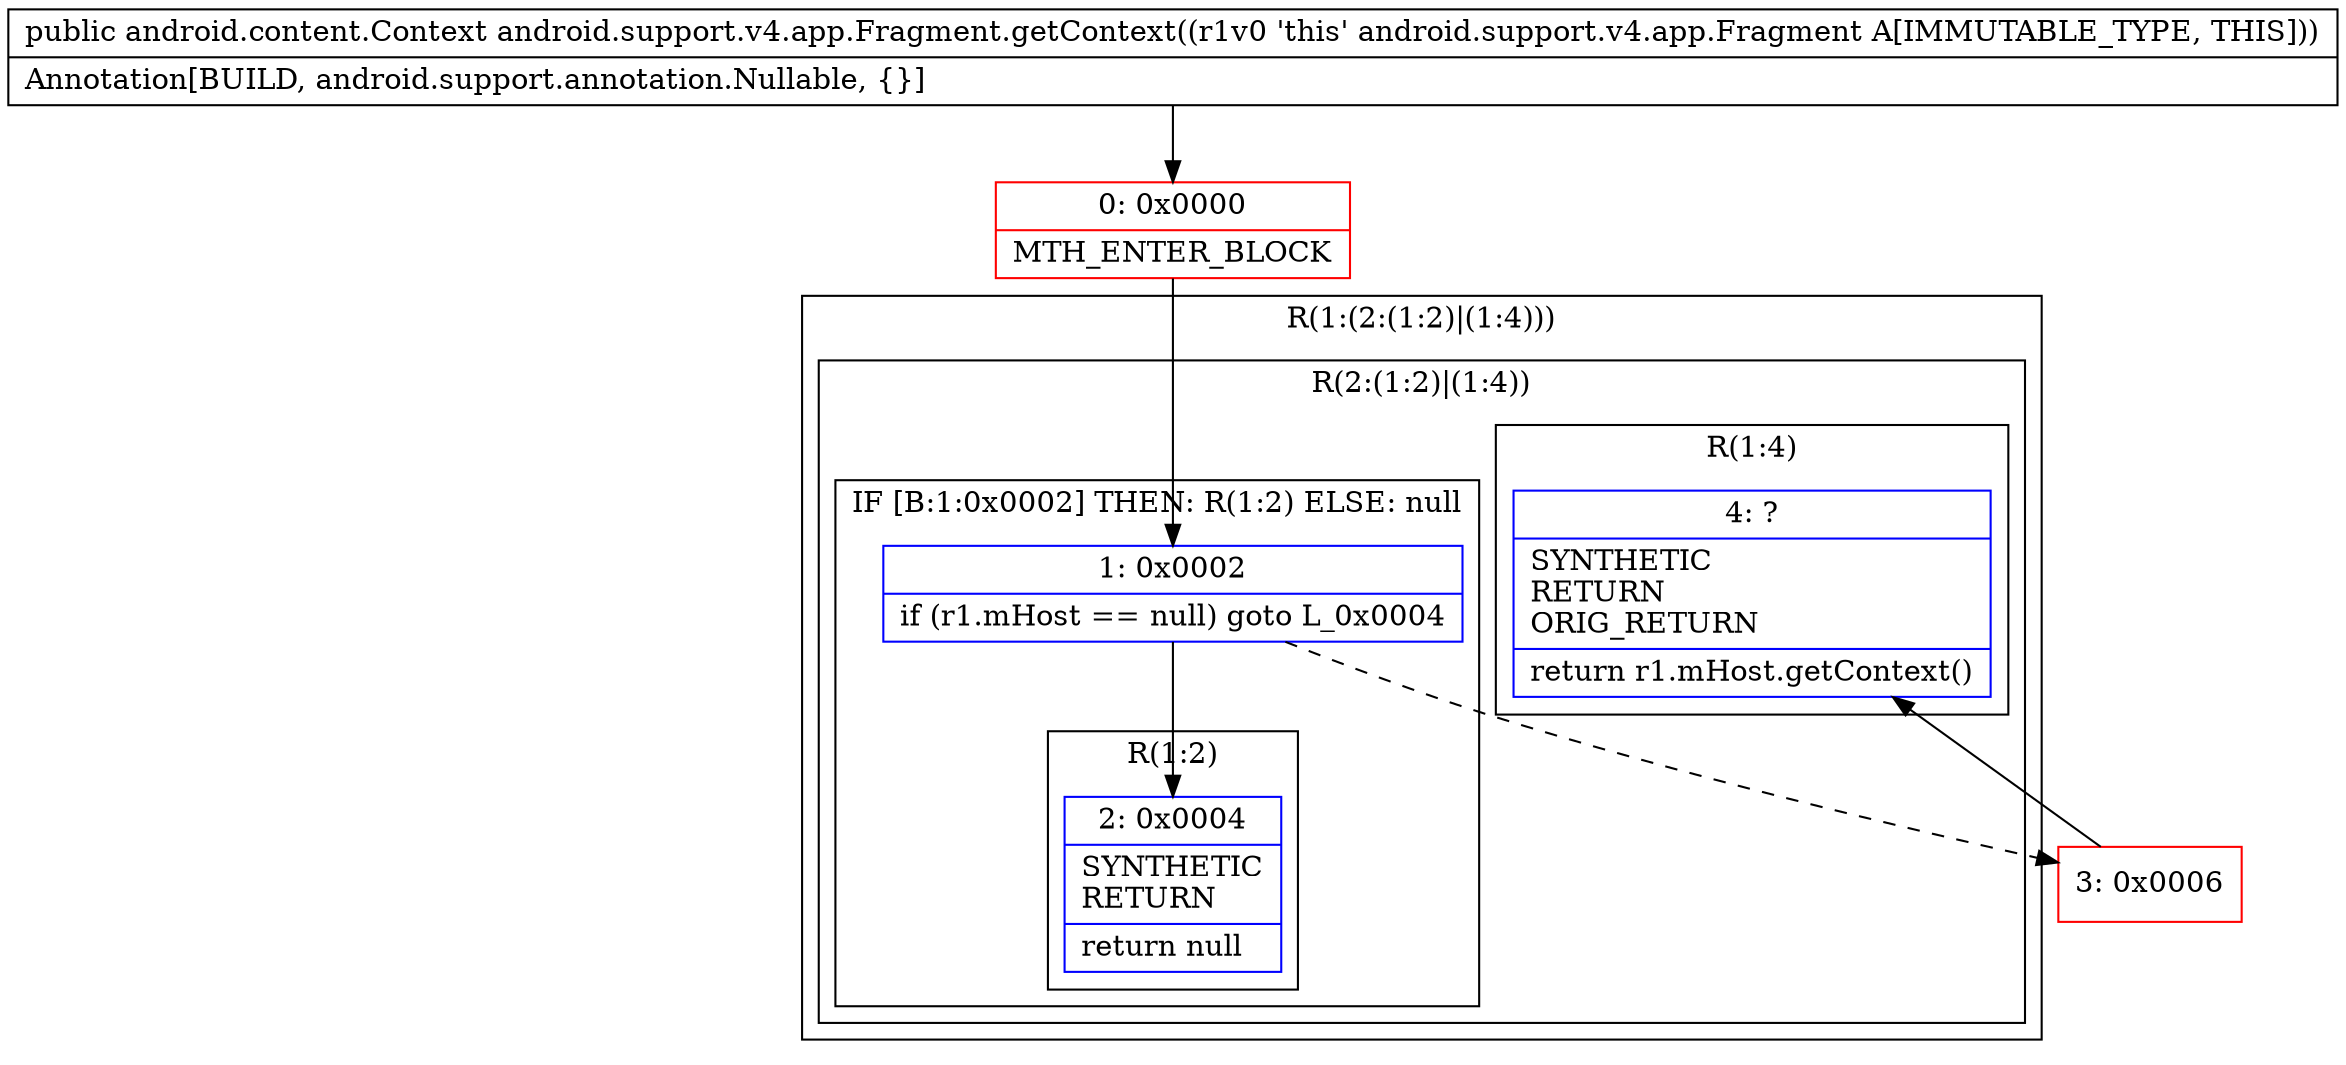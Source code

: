 digraph "CFG forandroid.support.v4.app.Fragment.getContext()Landroid\/content\/Context;" {
subgraph cluster_Region_295897741 {
label = "R(1:(2:(1:2)|(1:4)))";
node [shape=record,color=blue];
subgraph cluster_Region_1531936405 {
label = "R(2:(1:2)|(1:4))";
node [shape=record,color=blue];
subgraph cluster_IfRegion_1893469909 {
label = "IF [B:1:0x0002] THEN: R(1:2) ELSE: null";
node [shape=record,color=blue];
Node_1 [shape=record,label="{1\:\ 0x0002|if (r1.mHost == null) goto L_0x0004\l}"];
subgraph cluster_Region_1028470937 {
label = "R(1:2)";
node [shape=record,color=blue];
Node_2 [shape=record,label="{2\:\ 0x0004|SYNTHETIC\lRETURN\l|return null\l}"];
}
}
subgraph cluster_Region_875801311 {
label = "R(1:4)";
node [shape=record,color=blue];
Node_4 [shape=record,label="{4\:\ ?|SYNTHETIC\lRETURN\lORIG_RETURN\l|return r1.mHost.getContext()\l}"];
}
}
}
Node_0 [shape=record,color=red,label="{0\:\ 0x0000|MTH_ENTER_BLOCK\l}"];
Node_3 [shape=record,color=red,label="{3\:\ 0x0006}"];
MethodNode[shape=record,label="{public android.content.Context android.support.v4.app.Fragment.getContext((r1v0 'this' android.support.v4.app.Fragment A[IMMUTABLE_TYPE, THIS]))  | Annotation[BUILD, android.support.annotation.Nullable, \{\}]\l}"];
MethodNode -> Node_0;
Node_1 -> Node_2;
Node_1 -> Node_3[style=dashed];
Node_0 -> Node_1;
Node_3 -> Node_4;
}

